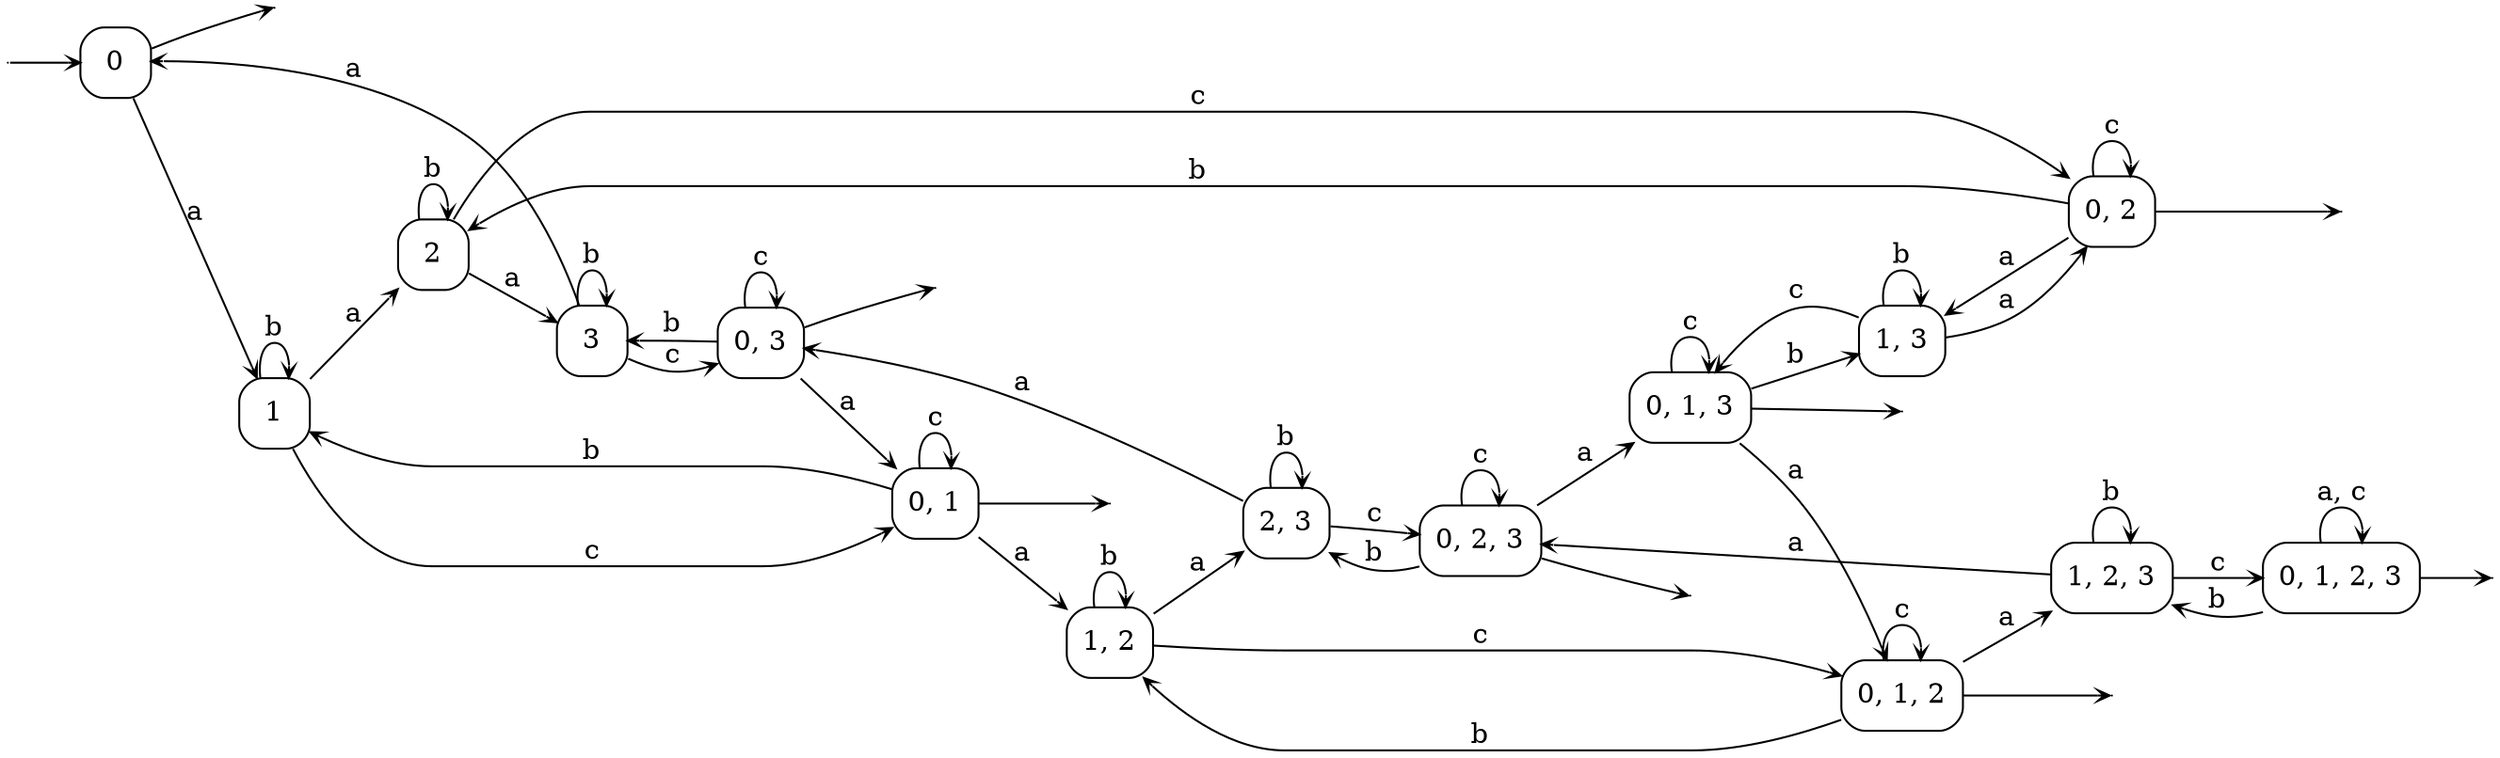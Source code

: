digraph
{
  vcsn_context = "[abc]? → 𝔹"
  rankdir = LR
  edge [arrowhead = vee, arrowsize = .6]
  {
    node [shape = point, width = 0]
    I0
    F0
    F3
    F5
    F7
    F10
    F11
    F12
    F14
  }
  {
    node [shape = circle, style = rounded, width = 0.5]
    0 [label = "0", shape = box]
    1 [label = "1", shape = box]
    2 [label = "2", shape = box]
    3 [label = "0, 1", shape = box]
    4 [label = "3", shape = box]
    5 [label = "0, 2", shape = box]
    6 [label = "1, 2", shape = box]
    7 [label = "0, 3", shape = box]
    8 [label = "1, 3", shape = box]
    9 [label = "2, 3", shape = box]
    10 [label = "0, 1, 2", shape = box]
    11 [label = "0, 1, 3", shape = box]
    12 [label = "0, 2, 3", shape = box]
    13 [label = "1, 2, 3", shape = box]
    14 [label = "0, 1, 2, 3", shape = box]
  }
  I0 -> 0
  0 -> F0
  0 -> 1 [label = "a"]
  1 -> 1 [label = "b"]
  1 -> 2 [label = "a"]
  1 -> 3 [label = "c"]
  2 -> 2 [label = "b"]
  2 -> 4 [label = "a"]
  2 -> 5 [label = "c"]
  3 -> F3
  3 -> 1 [label = "b"]
  3 -> 3 [label = "c"]
  3 -> 6 [label = "a"]
  4 -> 0 [label = "a"]
  4 -> 4 [label = "b"]
  4 -> 7 [label = "c"]
  5 -> F5
  5 -> 2 [label = "b"]
  5 -> 5 [label = "c"]
  5 -> 8 [label = "a"]
  6 -> 6 [label = "b"]
  6 -> 9 [label = "a"]
  6 -> 10 [label = "c"]
  7 -> F7
  7 -> 3 [label = "a"]
  7 -> 4 [label = "b"]
  7 -> 7 [label = "c"]
  8 -> 5 [label = "a"]
  8 -> 8 [label = "b"]
  8 -> 11 [label = "c"]
  9 -> 7 [label = "a"]
  9 -> 9 [label = "b"]
  9 -> 12 [label = "c"]
  10 -> F10
  10 -> 6 [label = "b"]
  10 -> 10 [label = "c"]
  10 -> 13 [label = "a"]
  11 -> F11
  11 -> 8 [label = "b"]
  11 -> 10 [label = "a"]
  11 -> 11 [label = "c"]
  12 -> F12
  12 -> 9 [label = "b"]
  12 -> 11 [label = "a"]
  12 -> 12 [label = "c"]
  13 -> 12 [label = "a"]
  13 -> 13 [label = "b"]
  13 -> 14 [label = "c"]
  14 -> F14
  14 -> 13 [label = "b"]
  14 -> 14 [label = "a, c"]
}
